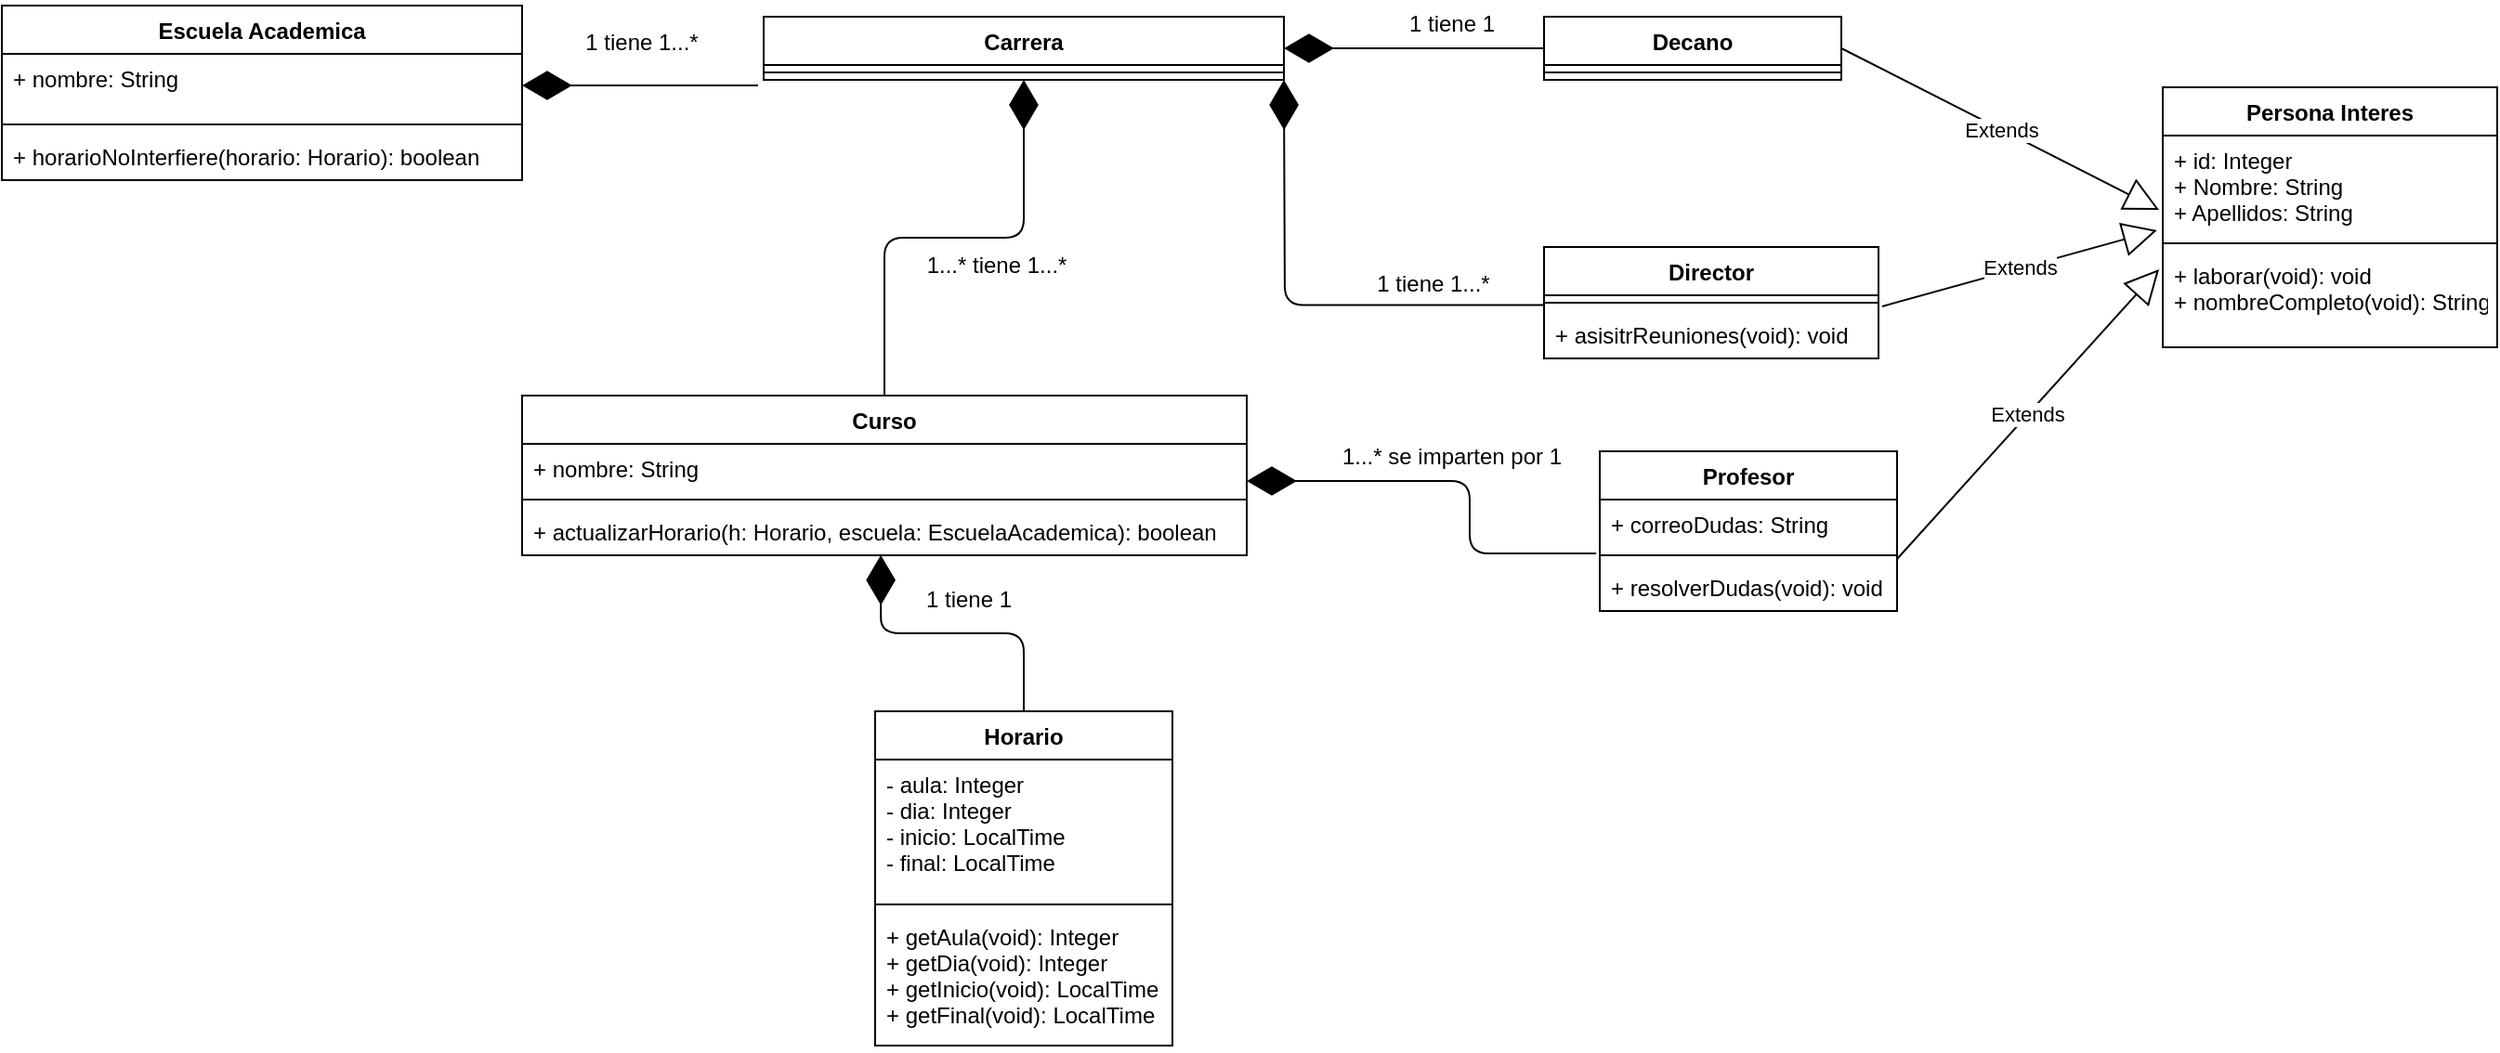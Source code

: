 <mxfile version="15.0.3" type="device"><diagram id="EvqTMI6H_gBQl7M_vMAI" name="Page-1"><mxGraphModel dx="1703" dy="1300" grid="1" gridSize="10" guides="1" tooltips="1" connect="1" arrows="1" fold="1" page="1" pageScale="1" pageWidth="827" pageHeight="1169" math="0" shadow="0"><root><mxCell id="0"/><mxCell id="1" parent="0"/><mxCell id="pSnDRYbWiEIcKc07KRzG-5" value="Escuela Academica" style="swimlane;fontStyle=1;align=center;verticalAlign=top;childLayout=stackLayout;horizontal=1;startSize=26;horizontalStack=0;resizeParent=1;resizeParentMax=0;resizeLast=0;collapsible=1;marginBottom=0;" parent="1" vertex="1"><mxGeometry x="30" y="80" width="280" height="94" as="geometry"/></mxCell><mxCell id="pSnDRYbWiEIcKc07KRzG-6" value="+ nombre: String" style="text;strokeColor=none;fillColor=none;align=left;verticalAlign=top;spacingLeft=4;spacingRight=4;overflow=hidden;rotatable=0;points=[[0,0.5],[1,0.5]];portConstraint=eastwest;" parent="pSnDRYbWiEIcKc07KRzG-5" vertex="1"><mxGeometry y="26" width="280" height="34" as="geometry"/></mxCell><mxCell id="pSnDRYbWiEIcKc07KRzG-7" value="" style="line;strokeWidth=1;fillColor=none;align=left;verticalAlign=middle;spacingTop=-1;spacingLeft=3;spacingRight=3;rotatable=0;labelPosition=right;points=[];portConstraint=eastwest;" parent="pSnDRYbWiEIcKc07KRzG-5" vertex="1"><mxGeometry y="60" width="280" height="8" as="geometry"/></mxCell><mxCell id="pSnDRYbWiEIcKc07KRzG-8" value="+ horarioNoInterfiere(horario: Horario): boolean" style="text;strokeColor=none;fillColor=none;align=left;verticalAlign=top;spacingLeft=4;spacingRight=4;overflow=hidden;rotatable=0;points=[[0,0.5],[1,0.5]];portConstraint=eastwest;" parent="pSnDRYbWiEIcKc07KRzG-5" vertex="1"><mxGeometry y="68" width="280" height="26" as="geometry"/></mxCell><mxCell id="pSnDRYbWiEIcKc07KRzG-9" value="Carrera" style="swimlane;fontStyle=1;align=center;verticalAlign=top;childLayout=stackLayout;horizontal=1;startSize=26;horizontalStack=0;resizeParent=1;resizeParentMax=0;resizeLast=0;collapsible=1;marginBottom=0;" parent="1" vertex="1"><mxGeometry x="440" y="86" width="280" height="34" as="geometry"/></mxCell><mxCell id="pSnDRYbWiEIcKc07KRzG-11" value="" style="line;strokeWidth=1;fillColor=none;align=left;verticalAlign=middle;spacingTop=-1;spacingLeft=3;spacingRight=3;rotatable=0;labelPosition=right;points=[];portConstraint=eastwest;" parent="pSnDRYbWiEIcKc07KRzG-9" vertex="1"><mxGeometry y="26" width="280" height="8" as="geometry"/></mxCell><mxCell id="pSnDRYbWiEIcKc07KRzG-17" value="" style="endArrow=diamondThin;endFill=1;endSize=24;html=1;entryX=1;entryY=0.5;entryDx=0;entryDy=0;" parent="1" target="pSnDRYbWiEIcKc07KRzG-6" edge="1"><mxGeometry width="160" relative="1" as="geometry"><mxPoint x="437" y="123" as="sourcePoint"/><mxPoint x="450" y="380" as="targetPoint"/></mxGeometry></mxCell><mxCell id="pSnDRYbWiEIcKc07KRzG-18" value="Curso" style="swimlane;fontStyle=1;align=center;verticalAlign=top;childLayout=stackLayout;horizontal=1;startSize=26;horizontalStack=0;resizeParent=1;resizeParentMax=0;resizeLast=0;collapsible=1;marginBottom=0;" parent="1" vertex="1"><mxGeometry x="310" y="290" width="390" height="86" as="geometry"/></mxCell><mxCell id="pSnDRYbWiEIcKc07KRzG-19" value="+ nombre: String" style="text;strokeColor=none;fillColor=none;align=left;verticalAlign=top;spacingLeft=4;spacingRight=4;overflow=hidden;rotatable=0;points=[[0,0.5],[1,0.5]];portConstraint=eastwest;" parent="pSnDRYbWiEIcKc07KRzG-18" vertex="1"><mxGeometry y="26" width="390" height="26" as="geometry"/></mxCell><mxCell id="pSnDRYbWiEIcKc07KRzG-20" value="" style="line;strokeWidth=1;fillColor=none;align=left;verticalAlign=middle;spacingTop=-1;spacingLeft=3;spacingRight=3;rotatable=0;labelPosition=right;points=[];portConstraint=eastwest;" parent="pSnDRYbWiEIcKc07KRzG-18" vertex="1"><mxGeometry y="52" width="390" height="8" as="geometry"/></mxCell><mxCell id="pSnDRYbWiEIcKc07KRzG-21" value="+ actualizarHorario(h: Horario, escuela: EscuelaAcademica): boolean" style="text;strokeColor=none;fillColor=none;align=left;verticalAlign=top;spacingLeft=4;spacingRight=4;overflow=hidden;rotatable=0;points=[[0,0.5],[1,0.5]];portConstraint=eastwest;" parent="pSnDRYbWiEIcKc07KRzG-18" vertex="1"><mxGeometry y="60" width="390" height="26" as="geometry"/></mxCell><mxCell id="pSnDRYbWiEIcKc07KRzG-22" value="" style="endArrow=diamondThin;endFill=1;endSize=24;html=1;entryX=0.5;entryY=1;entryDx=0;entryDy=0;exitX=0.5;exitY=0;exitDx=0;exitDy=0;edgeStyle=orthogonalEdgeStyle;" parent="1" source="pSnDRYbWiEIcKc07KRzG-18" target="pSnDRYbWiEIcKc07KRzG-9" edge="1"><mxGeometry width="160" relative="1" as="geometry"><mxPoint x="451.96" y="131.99" as="sourcePoint"/><mxPoint x="360" y="133" as="targetPoint"/></mxGeometry></mxCell><mxCell id="pSnDRYbWiEIcKc07KRzG-23" value="1 tiene 1...*" style="text;html=1;align=center;verticalAlign=middle;resizable=0;points=[];autosize=1;strokeColor=none;" parent="1" vertex="1"><mxGeometry x="334" y="90" width="80" height="20" as="geometry"/></mxCell><mxCell id="pSnDRYbWiEIcKc07KRzG-24" value="1...* tiene 1...*" style="text;html=1;align=center;verticalAlign=middle;resizable=0;points=[];autosize=1;strokeColor=none;" parent="1" vertex="1"><mxGeometry x="520" y="210" width="90" height="20" as="geometry"/></mxCell><mxCell id="pSnDRYbWiEIcKc07KRzG-26" value="Decano" style="swimlane;fontStyle=1;align=center;verticalAlign=top;childLayout=stackLayout;horizontal=1;startSize=26;horizontalStack=0;resizeParent=1;resizeParentMax=0;resizeLast=0;collapsible=1;marginBottom=0;" parent="1" vertex="1"><mxGeometry x="860" y="86" width="160" height="34" as="geometry"/></mxCell><mxCell id="pSnDRYbWiEIcKc07KRzG-28" value="" style="line;strokeWidth=1;fillColor=none;align=left;verticalAlign=middle;spacingTop=-1;spacingLeft=3;spacingRight=3;rotatable=0;labelPosition=right;points=[];portConstraint=eastwest;" parent="pSnDRYbWiEIcKc07KRzG-26" vertex="1"><mxGeometry y="26" width="160" height="8" as="geometry"/></mxCell><mxCell id="pSnDRYbWiEIcKc07KRzG-30" value="Director" style="swimlane;fontStyle=1;align=center;verticalAlign=top;childLayout=stackLayout;horizontal=1;startSize=26;horizontalStack=0;resizeParent=1;resizeParentMax=0;resizeLast=0;collapsible=1;marginBottom=0;" parent="1" vertex="1"><mxGeometry x="860" y="210" width="180" height="60" as="geometry"/></mxCell><mxCell id="pSnDRYbWiEIcKc07KRzG-32" value="" style="line;strokeWidth=1;fillColor=none;align=left;verticalAlign=middle;spacingTop=-1;spacingLeft=3;spacingRight=3;rotatable=0;labelPosition=right;points=[];portConstraint=eastwest;" parent="pSnDRYbWiEIcKc07KRzG-30" vertex="1"><mxGeometry y="26" width="180" height="8" as="geometry"/></mxCell><mxCell id="pSnDRYbWiEIcKc07KRzG-33" value="+ asisitrReuniones(void): void" style="text;strokeColor=none;fillColor=none;align=left;verticalAlign=top;spacingLeft=4;spacingRight=4;overflow=hidden;rotatable=0;points=[[0,0.5],[1,0.5]];portConstraint=eastwest;" parent="pSnDRYbWiEIcKc07KRzG-30" vertex="1"><mxGeometry y="34" width="180" height="26" as="geometry"/></mxCell><mxCell id="pSnDRYbWiEIcKc07KRzG-34" value="Persona Interes" style="swimlane;fontStyle=1;align=center;verticalAlign=top;childLayout=stackLayout;horizontal=1;startSize=26;horizontalStack=0;resizeParent=1;resizeParentMax=0;resizeLast=0;collapsible=1;marginBottom=0;" parent="1" vertex="1"><mxGeometry x="1193" y="124" width="180" height="140" as="geometry"/></mxCell><mxCell id="pSnDRYbWiEIcKc07KRzG-35" value="+ id: Integer&#10;+ Nombre: String&#10;+ Apellidos: String" style="text;strokeColor=none;fillColor=none;align=left;verticalAlign=top;spacingLeft=4;spacingRight=4;overflow=hidden;rotatable=0;points=[[0,0.5],[1,0.5]];portConstraint=eastwest;" parent="pSnDRYbWiEIcKc07KRzG-34" vertex="1"><mxGeometry y="26" width="180" height="54" as="geometry"/></mxCell><mxCell id="pSnDRYbWiEIcKc07KRzG-36" value="" style="line;strokeWidth=1;fillColor=none;align=left;verticalAlign=middle;spacingTop=-1;spacingLeft=3;spacingRight=3;rotatable=0;labelPosition=right;points=[];portConstraint=eastwest;" parent="pSnDRYbWiEIcKc07KRzG-34" vertex="1"><mxGeometry y="80" width="180" height="8" as="geometry"/></mxCell><mxCell id="pSnDRYbWiEIcKc07KRzG-37" value="+ laborar(void): void&#10;+ nombreCompleto(void): String" style="text;strokeColor=none;fillColor=none;align=left;verticalAlign=top;spacingLeft=4;spacingRight=4;overflow=hidden;rotatable=0;points=[[0,0.5],[1,0.5]];portConstraint=eastwest;" parent="pSnDRYbWiEIcKc07KRzG-34" vertex="1"><mxGeometry y="88" width="180" height="52" as="geometry"/></mxCell><mxCell id="pSnDRYbWiEIcKc07KRzG-38" value="Profesor" style="swimlane;fontStyle=1;align=center;verticalAlign=top;childLayout=stackLayout;horizontal=1;startSize=26;horizontalStack=0;resizeParent=1;resizeParentMax=0;resizeLast=0;collapsible=1;marginBottom=0;" parent="1" vertex="1"><mxGeometry x="890" y="320" width="160" height="86" as="geometry"/></mxCell><mxCell id="pSnDRYbWiEIcKc07KRzG-39" value="+ correoDudas: String" style="text;strokeColor=none;fillColor=none;align=left;verticalAlign=top;spacingLeft=4;spacingRight=4;overflow=hidden;rotatable=0;points=[[0,0.5],[1,0.5]];portConstraint=eastwest;" parent="pSnDRYbWiEIcKc07KRzG-38" vertex="1"><mxGeometry y="26" width="160" height="26" as="geometry"/></mxCell><mxCell id="pSnDRYbWiEIcKc07KRzG-40" value="" style="line;strokeWidth=1;fillColor=none;align=left;verticalAlign=middle;spacingTop=-1;spacingLeft=3;spacingRight=3;rotatable=0;labelPosition=right;points=[];portConstraint=eastwest;" parent="pSnDRYbWiEIcKc07KRzG-38" vertex="1"><mxGeometry y="52" width="160" height="8" as="geometry"/></mxCell><mxCell id="pSnDRYbWiEIcKc07KRzG-41" value="+ resolverDudas(void): void" style="text;strokeColor=none;fillColor=none;align=left;verticalAlign=top;spacingLeft=4;spacingRight=4;overflow=hidden;rotatable=0;points=[[0,0.5],[1,0.5]];portConstraint=eastwest;" parent="pSnDRYbWiEIcKc07KRzG-38" vertex="1"><mxGeometry y="60" width="160" height="26" as="geometry"/></mxCell><mxCell id="pSnDRYbWiEIcKc07KRzG-42" value="Extends" style="endArrow=block;endSize=16;endFill=0;html=1;exitX=1;exitY=0.5;exitDx=0;exitDy=0;" parent="1" source="pSnDRYbWiEIcKc07KRzG-26" edge="1"><mxGeometry width="160" relative="1" as="geometry"><mxPoint x="1053" y="70" as="sourcePoint"/><mxPoint x="1191" y="190" as="targetPoint"/></mxGeometry></mxCell><mxCell id="pSnDRYbWiEIcKc07KRzG-43" value="Extends" style="endArrow=block;endSize=16;endFill=0;html=1;exitX=1.011;exitY=-0.077;exitDx=0;exitDy=0;exitPerimeter=0;entryX=-0.017;entryY=0.944;entryDx=0;entryDy=0;entryPerimeter=0;" parent="1" source="pSnDRYbWiEIcKc07KRzG-33" target="pSnDRYbWiEIcKc07KRzG-35" edge="1"><mxGeometry width="160" relative="1" as="geometry"><mxPoint x="1030" y="117" as="sourcePoint"/><mxPoint x="1193" y="210" as="targetPoint"/></mxGeometry></mxCell><mxCell id="pSnDRYbWiEIcKc07KRzG-44" value="Extends" style="endArrow=block;endSize=16;endFill=0;html=1;exitX=1;exitY=1.231;exitDx=0;exitDy=0;exitPerimeter=0;entryX=-0.011;entryY=0.192;entryDx=0;entryDy=0;entryPerimeter=0;" parent="1" source="pSnDRYbWiEIcKc07KRzG-39" target="pSnDRYbWiEIcKc07KRzG-37" edge="1"><mxGeometry width="160" relative="1" as="geometry"><mxPoint x="1040" y="127" as="sourcePoint"/><mxPoint x="1193" y="210" as="targetPoint"/></mxGeometry></mxCell><mxCell id="pSnDRYbWiEIcKc07KRzG-45" value="" style="endArrow=diamondThin;endFill=1;endSize=24;html=1;entryX=1;entryY=0.5;entryDx=0;entryDy=0;exitX=0;exitY=0.5;exitDx=0;exitDy=0;edgeStyle=orthogonalEdgeStyle;" parent="1" source="pSnDRYbWiEIcKc07KRzG-26" target="pSnDRYbWiEIcKc07KRzG-9" edge="1"><mxGeometry width="160" relative="1" as="geometry"><mxPoint x="610" y="400" as="sourcePoint"/><mxPoint x="720" y="139" as="targetPoint"/></mxGeometry></mxCell><mxCell id="pSnDRYbWiEIcKc07KRzG-46" value="1 tiene 1" style="text;html=1;align=center;verticalAlign=middle;resizable=0;points=[];autosize=1;strokeColor=none;" parent="1" vertex="1"><mxGeometry x="780" y="80" width="60" height="20" as="geometry"/></mxCell><mxCell id="pSnDRYbWiEIcKc07KRzG-47" value="" style="endArrow=diamondThin;endFill=1;endSize=24;html=1;exitX=-0.002;exitY=0.664;exitDx=0;exitDy=0;exitPerimeter=0;edgeStyle=orthogonalEdgeStyle;" parent="1" source="pSnDRYbWiEIcKc07KRzG-32" edge="1"><mxGeometry width="160" relative="1" as="geometry"><mxPoint x="820" y="241" as="sourcePoint"/><mxPoint x="720" y="120" as="targetPoint"/></mxGeometry></mxCell><mxCell id="pSnDRYbWiEIcKc07KRzG-48" value="1 tiene 1...*" style="text;html=1;align=center;verticalAlign=middle;resizable=0;points=[];autosize=1;strokeColor=none;" parent="1" vertex="1"><mxGeometry x="760" y="220" width="80" height="20" as="geometry"/></mxCell><mxCell id="pSnDRYbWiEIcKc07KRzG-49" value="" style="endArrow=diamondThin;endFill=1;endSize=24;html=1;exitX=-0.012;exitY=1.115;exitDx=0;exitDy=0;exitPerimeter=0;edgeStyle=orthogonalEdgeStyle;" parent="1" source="pSnDRYbWiEIcKc07KRzG-39" edge="1"><mxGeometry width="160" relative="1" as="geometry"><mxPoint x="480" y="280" as="sourcePoint"/><mxPoint x="700" y="336" as="targetPoint"/><Array as="points"><mxPoint x="820" y="375"/><mxPoint x="820" y="336"/></Array></mxGeometry></mxCell><mxCell id="pSnDRYbWiEIcKc07KRzG-50" value="1...* se imparten por 1" style="text;html=1;align=center;verticalAlign=middle;resizable=0;points=[];autosize=1;strokeColor=none;" parent="1" vertex="1"><mxGeometry x="745" y="313" width="130" height="20" as="geometry"/></mxCell><mxCell id="pSnDRYbWiEIcKc07KRzG-51" value="Horario" style="swimlane;fontStyle=1;align=center;verticalAlign=top;childLayout=stackLayout;horizontal=1;startSize=26;horizontalStack=0;resizeParent=1;resizeParentMax=0;resizeLast=0;collapsible=1;marginBottom=0;" parent="1" vertex="1"><mxGeometry x="500" y="460" width="160" height="180" as="geometry"/></mxCell><mxCell id="pSnDRYbWiEIcKc07KRzG-52" value="- aula: Integer&#10;- dia: Integer&#10;- inicio: LocalTime&#10;- final: LocalTime" style="text;strokeColor=none;fillColor=none;align=left;verticalAlign=top;spacingLeft=4;spacingRight=4;overflow=hidden;rotatable=0;points=[[0,0.5],[1,0.5]];portConstraint=eastwest;" parent="pSnDRYbWiEIcKc07KRzG-51" vertex="1"><mxGeometry y="26" width="160" height="74" as="geometry"/></mxCell><mxCell id="pSnDRYbWiEIcKc07KRzG-53" value="" style="line;strokeWidth=1;fillColor=none;align=left;verticalAlign=middle;spacingTop=-1;spacingLeft=3;spacingRight=3;rotatable=0;labelPosition=right;points=[];portConstraint=eastwest;" parent="pSnDRYbWiEIcKc07KRzG-51" vertex="1"><mxGeometry y="100" width="160" height="8" as="geometry"/></mxCell><mxCell id="pSnDRYbWiEIcKc07KRzG-54" value="+ getAula(void): Integer&#10;+ getDia(void): Integer&#10;+ getInicio(void): LocalTime&#10;+ getFinal(void): LocalTime&#10;" style="text;strokeColor=none;fillColor=none;align=left;verticalAlign=top;spacingLeft=4;spacingRight=4;overflow=hidden;rotatable=0;points=[[0,0.5],[1,0.5]];portConstraint=eastwest;" parent="pSnDRYbWiEIcKc07KRzG-51" vertex="1"><mxGeometry y="108" width="160" height="72" as="geometry"/></mxCell><mxCell id="pSnDRYbWiEIcKc07KRzG-56" value="" style="endArrow=diamondThin;endFill=1;endSize=24;html=1;exitX=0.5;exitY=0;exitDx=0;exitDy=0;edgeStyle=orthogonalEdgeStyle;entryX=0.495;entryY=0.994;entryDx=0;entryDy=0;entryPerimeter=0;" parent="1" source="pSnDRYbWiEIcKc07KRzG-51" target="pSnDRYbWiEIcKc07KRzG-21" edge="1"><mxGeometry width="160" relative="1" as="geometry"><mxPoint x="583" y="450" as="sourcePoint"/><mxPoint x="583" y="370" as="targetPoint"/></mxGeometry></mxCell><mxCell id="Z400Xigxchz-4UsOqfFN-2" value="1 tiene 1" style="text;html=1;align=center;verticalAlign=middle;resizable=0;points=[];autosize=1;strokeColor=none;" vertex="1" parent="1"><mxGeometry x="520" y="390" width="60" height="20" as="geometry"/></mxCell></root></mxGraphModel></diagram></mxfile>